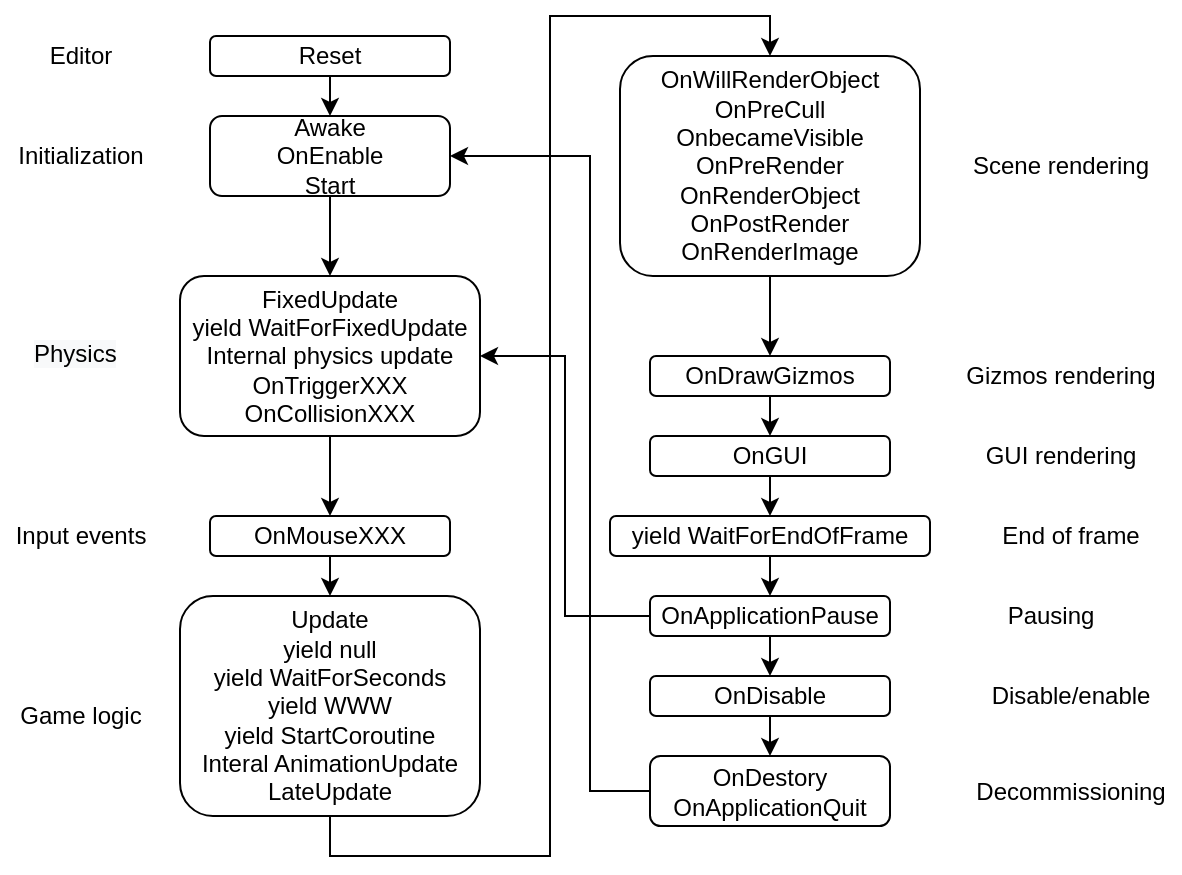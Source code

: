 <mxfile version="18.1.1" type="github">
  <diagram id="jN_mYda7bZcuptAXSshk" name="第 1 页">
    <mxGraphModel dx="688" dy="519" grid="1" gridSize="10" guides="1" tooltips="1" connect="1" arrows="1" fold="1" page="1" pageScale="1" pageWidth="827" pageHeight="1169" math="0" shadow="0">
      <root>
        <mxCell id="0" />
        <mxCell id="1" parent="0" />
        <mxCell id="FhzJoqJAu8UnquHJHizM-16" style="edgeStyle=orthogonalEdgeStyle;rounded=0;orthogonalLoop=1;jettySize=auto;html=1;exitX=0.5;exitY=1;exitDx=0;exitDy=0;entryX=0.5;entryY=0;entryDx=0;entryDy=0;" edge="1" parent="1" source="FhzJoqJAu8UnquHJHizM-1" target="FhzJoqJAu8UnquHJHizM-2">
          <mxGeometry relative="1" as="geometry" />
        </mxCell>
        <mxCell id="FhzJoqJAu8UnquHJHizM-1" value="Reset" style="rounded=1;whiteSpace=wrap;html=1;" vertex="1" parent="1">
          <mxGeometry x="120" y="40" width="120" height="20" as="geometry" />
        </mxCell>
        <mxCell id="FhzJoqJAu8UnquHJHizM-17" style="edgeStyle=orthogonalEdgeStyle;rounded=0;orthogonalLoop=1;jettySize=auto;html=1;exitX=0.5;exitY=1;exitDx=0;exitDy=0;entryX=0.5;entryY=0;entryDx=0;entryDy=0;" edge="1" parent="1" source="FhzJoqJAu8UnquHJHizM-2" target="FhzJoqJAu8UnquHJHizM-3">
          <mxGeometry relative="1" as="geometry" />
        </mxCell>
        <mxCell id="FhzJoqJAu8UnquHJHizM-2" value="Awake&lt;br&gt;OnEnable&lt;br&gt;Start" style="rounded=1;whiteSpace=wrap;html=1;" vertex="1" parent="1">
          <mxGeometry x="120" y="80" width="120" height="40" as="geometry" />
        </mxCell>
        <mxCell id="FhzJoqJAu8UnquHJHizM-18" style="edgeStyle=orthogonalEdgeStyle;rounded=0;orthogonalLoop=1;jettySize=auto;html=1;exitX=0.5;exitY=1;exitDx=0;exitDy=0;entryX=0.5;entryY=0;entryDx=0;entryDy=0;" edge="1" parent="1" source="FhzJoqJAu8UnquHJHizM-3" target="FhzJoqJAu8UnquHJHizM-6">
          <mxGeometry relative="1" as="geometry" />
        </mxCell>
        <mxCell id="FhzJoqJAu8UnquHJHizM-3" value="FixedUpdate&lt;br&gt;yield WaitForFixedUpdate&lt;br&gt;Internal physics update&lt;br&gt;OnTriggerXXX&lt;br&gt;OnCollisionXXX" style="rounded=1;whiteSpace=wrap;html=1;" vertex="1" parent="1">
          <mxGeometry x="105" y="160" width="150" height="80" as="geometry" />
        </mxCell>
        <mxCell id="FhzJoqJAu8UnquHJHizM-21" style="edgeStyle=orthogonalEdgeStyle;rounded=0;orthogonalLoop=1;jettySize=auto;html=1;exitX=0.5;exitY=1;exitDx=0;exitDy=0;entryX=0.5;entryY=0;entryDx=0;entryDy=0;" edge="1" parent="1" source="FhzJoqJAu8UnquHJHizM-4" target="FhzJoqJAu8UnquHJHizM-8">
          <mxGeometry relative="1" as="geometry">
            <mxPoint x="510" y="10" as="targetPoint" />
          </mxGeometry>
        </mxCell>
        <mxCell id="FhzJoqJAu8UnquHJHizM-4" value="Update&lt;br&gt;yield null&lt;br&gt;yield WaitForSeconds&lt;br&gt;yield WWW&lt;br&gt;yield StartCoroutine&lt;br&gt;Interal AnimationUpdate&lt;br&gt;LateUpdate" style="rounded=1;whiteSpace=wrap;html=1;" vertex="1" parent="1">
          <mxGeometry x="105" y="320" width="150" height="110" as="geometry" />
        </mxCell>
        <mxCell id="FhzJoqJAu8UnquHJHizM-19" style="edgeStyle=orthogonalEdgeStyle;rounded=0;orthogonalLoop=1;jettySize=auto;html=1;exitX=0.5;exitY=1;exitDx=0;exitDy=0;entryX=0.5;entryY=0;entryDx=0;entryDy=0;" edge="1" parent="1" source="FhzJoqJAu8UnquHJHizM-6" target="FhzJoqJAu8UnquHJHizM-4">
          <mxGeometry relative="1" as="geometry" />
        </mxCell>
        <mxCell id="FhzJoqJAu8UnquHJHizM-6" value="OnMouseXXX" style="rounded=1;whiteSpace=wrap;html=1;" vertex="1" parent="1">
          <mxGeometry x="120" y="280" width="120" height="20" as="geometry" />
        </mxCell>
        <mxCell id="FhzJoqJAu8UnquHJHizM-23" style="edgeStyle=orthogonalEdgeStyle;rounded=0;orthogonalLoop=1;jettySize=auto;html=1;exitX=0.5;exitY=1;exitDx=0;exitDy=0;entryX=0.5;entryY=0;entryDx=0;entryDy=0;" edge="1" parent="1" source="FhzJoqJAu8UnquHJHizM-8" target="FhzJoqJAu8UnquHJHizM-9">
          <mxGeometry relative="1" as="geometry" />
        </mxCell>
        <mxCell id="FhzJoqJAu8UnquHJHizM-8" value="OnWillRenderObject&lt;br&gt;OnPreCull&lt;br&gt;OnbecameVisible&lt;br&gt;OnPreRender&lt;br&gt;OnRenderObject&lt;br&gt;OnPostRender&lt;br&gt;OnRenderImage" style="rounded=1;whiteSpace=wrap;html=1;" vertex="1" parent="1">
          <mxGeometry x="325" y="50" width="150" height="110" as="geometry" />
        </mxCell>
        <mxCell id="FhzJoqJAu8UnquHJHizM-24" style="edgeStyle=orthogonalEdgeStyle;rounded=0;orthogonalLoop=1;jettySize=auto;html=1;exitX=0.5;exitY=1;exitDx=0;exitDy=0;entryX=0.5;entryY=0;entryDx=0;entryDy=0;" edge="1" parent="1" source="FhzJoqJAu8UnquHJHizM-9" target="FhzJoqJAu8UnquHJHizM-10">
          <mxGeometry relative="1" as="geometry" />
        </mxCell>
        <mxCell id="FhzJoqJAu8UnquHJHizM-9" value="OnDrawGizmos" style="rounded=1;whiteSpace=wrap;html=1;" vertex="1" parent="1">
          <mxGeometry x="340" y="200" width="120" height="20" as="geometry" />
        </mxCell>
        <mxCell id="FhzJoqJAu8UnquHJHizM-25" style="edgeStyle=orthogonalEdgeStyle;rounded=0;orthogonalLoop=1;jettySize=auto;html=1;exitX=0.5;exitY=1;exitDx=0;exitDy=0;entryX=0.5;entryY=0;entryDx=0;entryDy=0;" edge="1" parent="1" source="FhzJoqJAu8UnquHJHizM-10" target="FhzJoqJAu8UnquHJHizM-11">
          <mxGeometry relative="1" as="geometry" />
        </mxCell>
        <mxCell id="FhzJoqJAu8UnquHJHizM-10" value="OnGUI" style="rounded=1;whiteSpace=wrap;html=1;" vertex="1" parent="1">
          <mxGeometry x="340" y="240" width="120" height="20" as="geometry" />
        </mxCell>
        <mxCell id="FhzJoqJAu8UnquHJHizM-32" style="edgeStyle=elbowEdgeStyle;rounded=0;orthogonalLoop=1;jettySize=auto;html=1;exitX=0.5;exitY=1;exitDx=0;exitDy=0;entryX=0.5;entryY=0;entryDx=0;entryDy=0;" edge="1" parent="1" source="FhzJoqJAu8UnquHJHizM-11" target="FhzJoqJAu8UnquHJHizM-12">
          <mxGeometry relative="1" as="geometry" />
        </mxCell>
        <mxCell id="FhzJoqJAu8UnquHJHizM-11" value="yield WaitForEndOfFrame" style="rounded=1;whiteSpace=wrap;html=1;" vertex="1" parent="1">
          <mxGeometry x="320" y="280" width="160" height="20" as="geometry" />
        </mxCell>
        <mxCell id="FhzJoqJAu8UnquHJHizM-34" style="edgeStyle=elbowEdgeStyle;rounded=0;orthogonalLoop=1;jettySize=auto;html=1;exitX=0.5;exitY=1;exitDx=0;exitDy=0;entryX=0.5;entryY=0;entryDx=0;entryDy=0;" edge="1" parent="1" source="FhzJoqJAu8UnquHJHizM-12" target="FhzJoqJAu8UnquHJHizM-13">
          <mxGeometry relative="1" as="geometry" />
        </mxCell>
        <mxCell id="FhzJoqJAu8UnquHJHizM-39" style="edgeStyle=elbowEdgeStyle;rounded=0;orthogonalLoop=1;jettySize=auto;html=1;exitX=0;exitY=0.5;exitDx=0;exitDy=0;" edge="1" parent="1" source="FhzJoqJAu8UnquHJHizM-12" target="FhzJoqJAu8UnquHJHizM-3">
          <mxGeometry relative="1" as="geometry" />
        </mxCell>
        <mxCell id="FhzJoqJAu8UnquHJHizM-12" value="OnApplicationPause" style="rounded=1;whiteSpace=wrap;html=1;" vertex="1" parent="1">
          <mxGeometry x="340" y="320" width="120" height="20" as="geometry" />
        </mxCell>
        <mxCell id="FhzJoqJAu8UnquHJHizM-54" style="edgeStyle=elbowEdgeStyle;rounded=0;orthogonalLoop=1;jettySize=auto;html=1;exitX=0.5;exitY=1;exitDx=0;exitDy=0;entryX=0.5;entryY=0;entryDx=0;entryDy=0;" edge="1" parent="1" source="FhzJoqJAu8UnquHJHizM-13" target="FhzJoqJAu8UnquHJHizM-14">
          <mxGeometry relative="1" as="geometry" />
        </mxCell>
        <mxCell id="FhzJoqJAu8UnquHJHizM-13" value="OnDisable" style="rounded=1;whiteSpace=wrap;html=1;" vertex="1" parent="1">
          <mxGeometry x="340" y="360" width="120" height="20" as="geometry" />
        </mxCell>
        <mxCell id="FhzJoqJAu8UnquHJHizM-38" style="edgeStyle=elbowEdgeStyle;rounded=0;orthogonalLoop=1;jettySize=auto;html=1;exitX=0;exitY=0.5;exitDx=0;exitDy=0;entryX=1;entryY=0.5;entryDx=0;entryDy=0;" edge="1" parent="1" source="FhzJoqJAu8UnquHJHizM-14" target="FhzJoqJAu8UnquHJHizM-2">
          <mxGeometry relative="1" as="geometry">
            <Array as="points">
              <mxPoint x="310" y="190" />
            </Array>
          </mxGeometry>
        </mxCell>
        <mxCell id="FhzJoqJAu8UnquHJHizM-14" value="OnDestory&lt;br&gt;OnApplicationQuit" style="rounded=1;whiteSpace=wrap;html=1;" vertex="1" parent="1">
          <mxGeometry x="340" y="400" width="120" height="35" as="geometry" />
        </mxCell>
        <mxCell id="FhzJoqJAu8UnquHJHizM-31" style="edgeStyle=elbowEdgeStyle;rounded=0;orthogonalLoop=1;jettySize=auto;html=1;exitX=0.75;exitY=0;exitDx=0;exitDy=0;" edge="1" parent="1" source="FhzJoqJAu8UnquHJHizM-11" target="FhzJoqJAu8UnquHJHizM-11">
          <mxGeometry relative="1" as="geometry" />
        </mxCell>
        <mxCell id="FhzJoqJAu8UnquHJHizM-41" value="Editor" style="text;html=1;align=center;verticalAlign=middle;resizable=0;points=[];autosize=1;strokeColor=none;fillColor=none;" vertex="1" parent="1">
          <mxGeometry x="30" y="40" width="50" height="20" as="geometry" />
        </mxCell>
        <mxCell id="FhzJoqJAu8UnquHJHizM-42" value="Initialization" style="text;html=1;align=center;verticalAlign=middle;resizable=0;points=[];autosize=1;strokeColor=none;fillColor=none;" vertex="1" parent="1">
          <mxGeometry x="15" y="90" width="80" height="20" as="geometry" />
        </mxCell>
        <mxCell id="FhzJoqJAu8UnquHJHizM-43" value="&lt;span style=&quot;color: rgb(0, 0, 0); font-family: Helvetica; font-size: 12px; font-style: normal; font-variant-ligatures: normal; font-variant-caps: normal; font-weight: 400; letter-spacing: normal; orphans: 2; text-align: center; text-indent: 0px; text-transform: none; widows: 2; word-spacing: 0px; -webkit-text-stroke-width: 0px; background-color: rgb(248, 249, 250); text-decoration-thickness: initial; text-decoration-style: initial; text-decoration-color: initial; float: none; display: inline !important;&quot;&gt;Physics&lt;/span&gt;" style="text;whiteSpace=wrap;html=1;" vertex="1" parent="1">
          <mxGeometry x="30" y="185" width="50" height="30" as="geometry" />
        </mxCell>
        <mxCell id="FhzJoqJAu8UnquHJHizM-44" value="Input events" style="text;html=1;align=center;verticalAlign=middle;resizable=0;points=[];autosize=1;strokeColor=none;fillColor=none;" vertex="1" parent="1">
          <mxGeometry x="15" y="280" width="80" height="20" as="geometry" />
        </mxCell>
        <mxCell id="FhzJoqJAu8UnquHJHizM-45" value="Game logic" style="text;html=1;align=center;verticalAlign=middle;resizable=0;points=[];autosize=1;strokeColor=none;fillColor=none;" vertex="1" parent="1">
          <mxGeometry x="15" y="370" width="80" height="20" as="geometry" />
        </mxCell>
        <mxCell id="FhzJoqJAu8UnquHJHizM-46" value="Scene rendering" style="text;html=1;align=center;verticalAlign=middle;resizable=0;points=[];autosize=1;strokeColor=none;fillColor=none;" vertex="1" parent="1">
          <mxGeometry x="495" y="95" width="100" height="20" as="geometry" />
        </mxCell>
        <mxCell id="FhzJoqJAu8UnquHJHizM-47" value="Gizmos rendering" style="text;html=1;align=center;verticalAlign=middle;resizable=0;points=[];autosize=1;strokeColor=none;fillColor=none;" vertex="1" parent="1">
          <mxGeometry x="490" y="200" width="110" height="20" as="geometry" />
        </mxCell>
        <mxCell id="FhzJoqJAu8UnquHJHizM-48" value="GUI rendering" style="text;html=1;align=center;verticalAlign=middle;resizable=0;points=[];autosize=1;strokeColor=none;fillColor=none;" vertex="1" parent="1">
          <mxGeometry x="500" y="240" width="90" height="20" as="geometry" />
        </mxCell>
        <mxCell id="FhzJoqJAu8UnquHJHizM-49" value="End of frame" style="text;html=1;align=center;verticalAlign=middle;resizable=0;points=[];autosize=1;strokeColor=none;fillColor=none;" vertex="1" parent="1">
          <mxGeometry x="510" y="280" width="80" height="20" as="geometry" />
        </mxCell>
        <mxCell id="FhzJoqJAu8UnquHJHizM-50" value="Pausing" style="text;html=1;align=center;verticalAlign=middle;resizable=0;points=[];autosize=1;strokeColor=none;fillColor=none;" vertex="1" parent="1">
          <mxGeometry x="510" y="320" width="60" height="20" as="geometry" />
        </mxCell>
        <mxCell id="FhzJoqJAu8UnquHJHizM-51" value="Disable/enable" style="text;html=1;align=center;verticalAlign=middle;resizable=0;points=[];autosize=1;strokeColor=none;fillColor=none;" vertex="1" parent="1">
          <mxGeometry x="505" y="360" width="90" height="20" as="geometry" />
        </mxCell>
        <mxCell id="FhzJoqJAu8UnquHJHizM-52" value="Decommissioning" style="text;html=1;align=center;verticalAlign=middle;resizable=0;points=[];autosize=1;strokeColor=none;fillColor=none;" vertex="1" parent="1">
          <mxGeometry x="495" y="407.5" width="110" height="20" as="geometry" />
        </mxCell>
      </root>
    </mxGraphModel>
  </diagram>
</mxfile>

